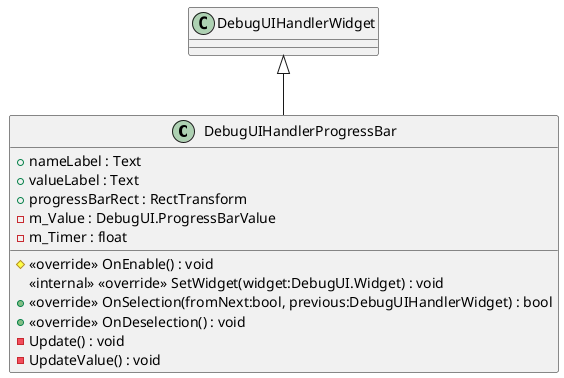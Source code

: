 @startuml
class DebugUIHandlerProgressBar {
    + nameLabel : Text
    + valueLabel : Text
    + progressBarRect : RectTransform
    - m_Value : DebugUI.ProgressBarValue
    - m_Timer : float
    # <<override>> OnEnable() : void
    <<internal>> <<override>> SetWidget(widget:DebugUI.Widget) : void
    + <<override>> OnSelection(fromNext:bool, previous:DebugUIHandlerWidget) : bool
    + <<override>> OnDeselection() : void
    - Update() : void
    - UpdateValue() : void
}
DebugUIHandlerWidget <|-- DebugUIHandlerProgressBar
@enduml
